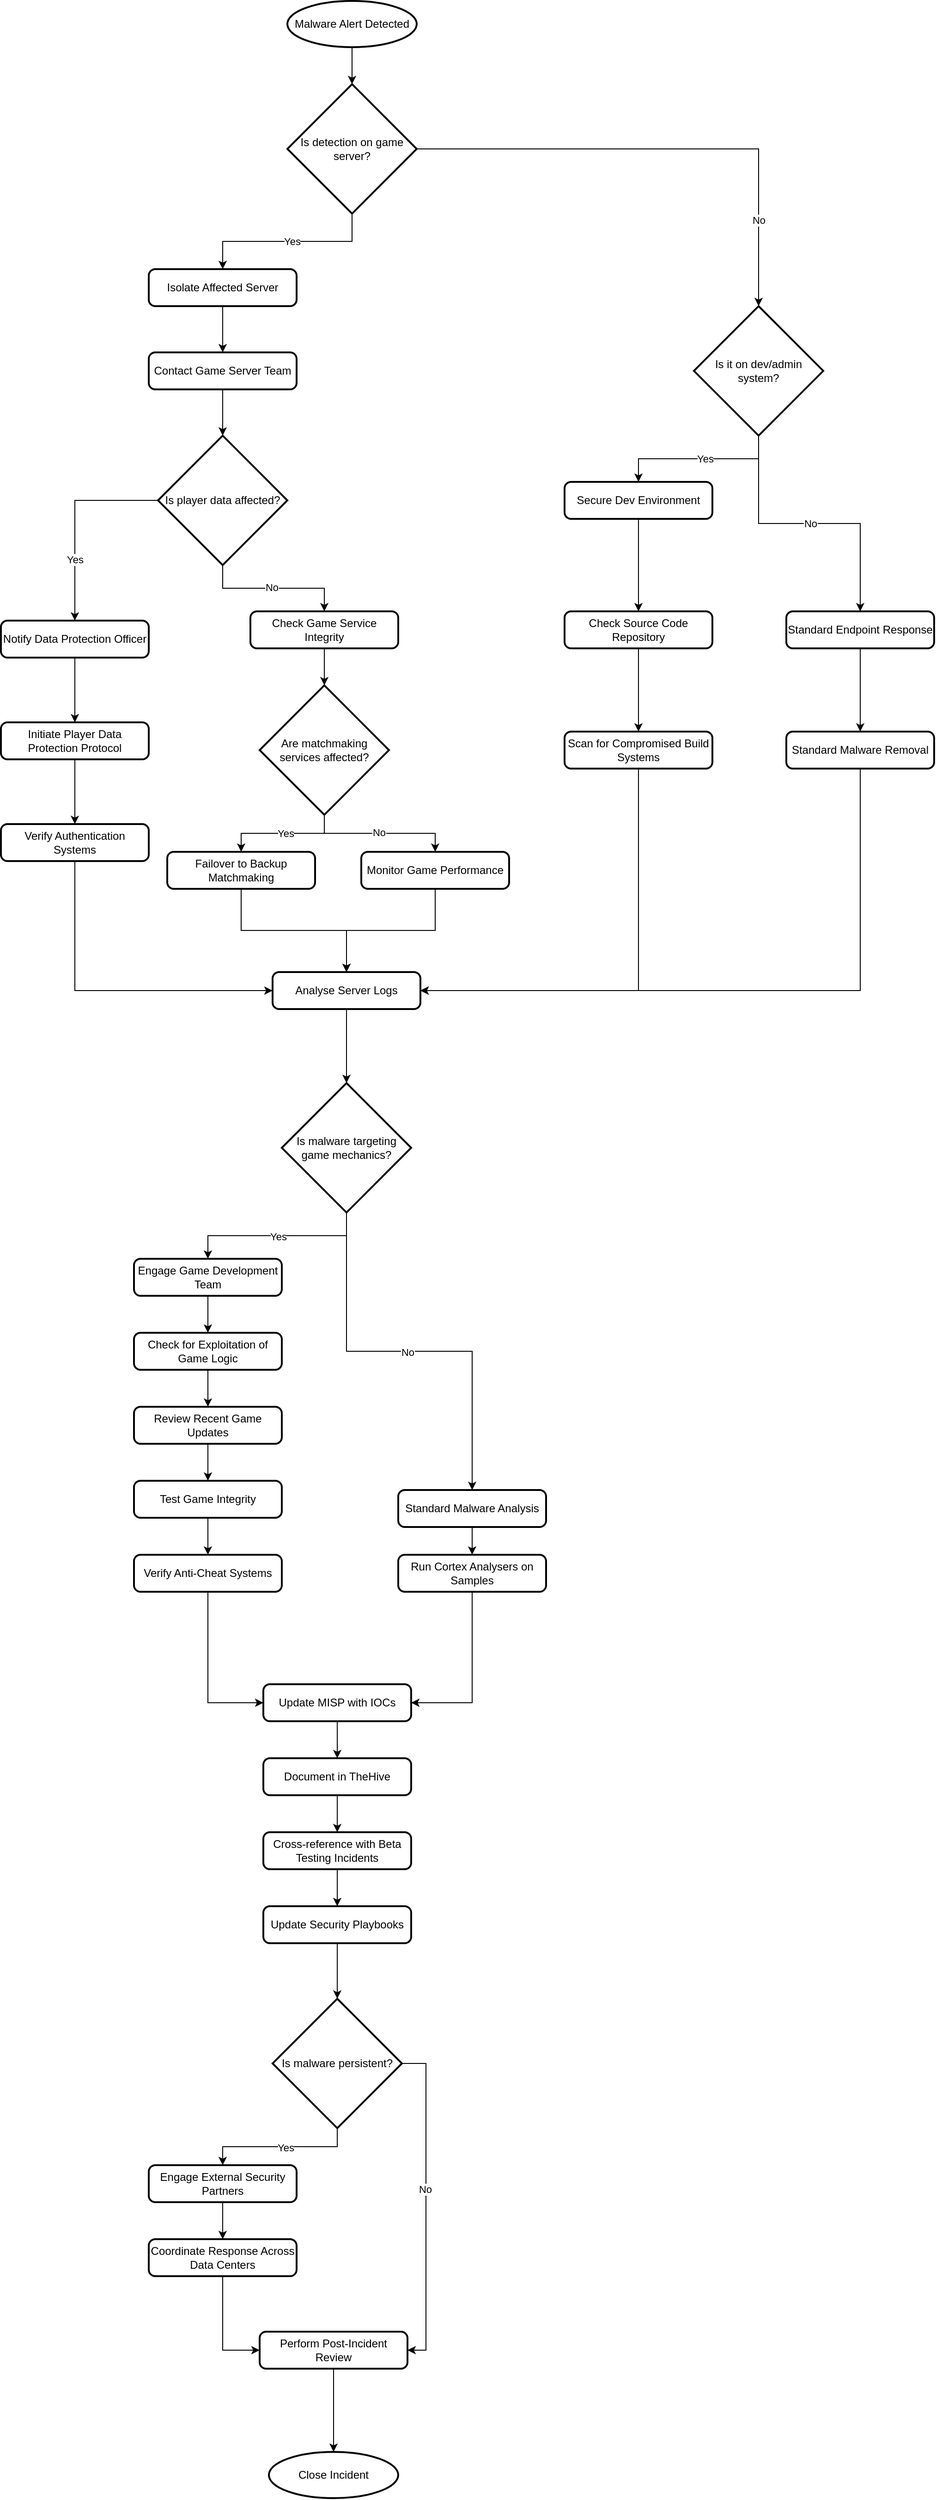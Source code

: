 <mxfile version="26.0.12">
  <diagram id="C5RBs43oDa-KdzZeNtuy" name="Page-1">
    <mxGraphModel dx="1509" dy="777" grid="1" gridSize="10" guides="1" tooltips="1" connect="1" arrows="1" fold="1" page="1" pageScale="1" pageWidth="827" pageHeight="1169" background="#ffffff" math="0" shadow="0">
      <root>
        <mxCell id="WIyWlLk6GJQsqaUBKTNV-0" />
        <mxCell id="WIyWlLk6GJQsqaUBKTNV-1" parent="WIyWlLk6GJQsqaUBKTNV-0" />
        <mxCell id="yNhttBrXtNoUmCnIIdbw-0" value="Malware Alert Detected" style="strokeWidth=2;html=1;shape=mxgraph.flowchart.start_1;whiteSpace=wrap;" vertex="1" parent="WIyWlLk6GJQsqaUBKTNV-1">
          <mxGeometry x="350" y="90" width="140" height="50" as="geometry" />
        </mxCell>
        <mxCell id="yNhttBrXtNoUmCnIIdbw-6" style="edgeStyle=orthogonalEdgeStyle;rounded=0;orthogonalLoop=1;jettySize=auto;html=1;entryX=0.5;entryY=0;entryDx=0;entryDy=0;" edge="1" parent="WIyWlLk6GJQsqaUBKTNV-1" source="yNhttBrXtNoUmCnIIdbw-1" target="yNhttBrXtNoUmCnIIdbw-5">
          <mxGeometry relative="1" as="geometry" />
        </mxCell>
        <mxCell id="yNhttBrXtNoUmCnIIdbw-7" value="Yes" style="edgeLabel;html=1;align=center;verticalAlign=middle;resizable=0;points=[];" vertex="1" connectable="0" parent="yNhttBrXtNoUmCnIIdbw-6">
          <mxGeometry x="-0.048" relative="1" as="geometry">
            <mxPoint as="offset" />
          </mxGeometry>
        </mxCell>
        <mxCell id="yNhttBrXtNoUmCnIIdbw-1" value="Is detection on game server?" style="strokeWidth=2;html=1;shape=mxgraph.flowchart.decision;whiteSpace=wrap;" vertex="1" parent="WIyWlLk6GJQsqaUBKTNV-1">
          <mxGeometry x="350" y="180" width="140" height="140" as="geometry" />
        </mxCell>
        <mxCell id="yNhttBrXtNoUmCnIIdbw-2" style="edgeStyle=orthogonalEdgeStyle;rounded=0;orthogonalLoop=1;jettySize=auto;html=1;entryX=0.5;entryY=0;entryDx=0;entryDy=0;entryPerimeter=0;" edge="1" parent="WIyWlLk6GJQsqaUBKTNV-1" source="yNhttBrXtNoUmCnIIdbw-0" target="yNhttBrXtNoUmCnIIdbw-1">
          <mxGeometry relative="1" as="geometry" />
        </mxCell>
        <mxCell id="yNhttBrXtNoUmCnIIdbw-9" style="edgeStyle=orthogonalEdgeStyle;rounded=0;orthogonalLoop=1;jettySize=auto;html=1;entryX=0.5;entryY=0;entryDx=0;entryDy=0;" edge="1" parent="WIyWlLk6GJQsqaUBKTNV-1" source="yNhttBrXtNoUmCnIIdbw-5" target="yNhttBrXtNoUmCnIIdbw-8">
          <mxGeometry relative="1" as="geometry" />
        </mxCell>
        <mxCell id="yNhttBrXtNoUmCnIIdbw-5" value="Isolate Affected Server" style="rounded=1;whiteSpace=wrap;html=1;absoluteArcSize=1;arcSize=14;strokeWidth=2;" vertex="1" parent="WIyWlLk6GJQsqaUBKTNV-1">
          <mxGeometry x="200" y="380" width="160" height="40" as="geometry" />
        </mxCell>
        <mxCell id="yNhttBrXtNoUmCnIIdbw-8" value="Contact Game Server Team" style="rounded=1;whiteSpace=wrap;html=1;absoluteArcSize=1;arcSize=14;strokeWidth=2;" vertex="1" parent="WIyWlLk6GJQsqaUBKTNV-1">
          <mxGeometry x="200" y="470" width="160" height="40" as="geometry" />
        </mxCell>
        <mxCell id="yNhttBrXtNoUmCnIIdbw-16" style="edgeStyle=orthogonalEdgeStyle;rounded=0;orthogonalLoop=1;jettySize=auto;html=1;entryX=0.5;entryY=0;entryDx=0;entryDy=0;" edge="1" parent="WIyWlLk6GJQsqaUBKTNV-1" source="yNhttBrXtNoUmCnIIdbw-10" target="yNhttBrXtNoUmCnIIdbw-15">
          <mxGeometry relative="1" as="geometry" />
        </mxCell>
        <mxCell id="yNhttBrXtNoUmCnIIdbw-17" value="Yes" style="edgeLabel;html=1;align=center;verticalAlign=middle;resizable=0;points=[];" vertex="1" connectable="0" parent="yNhttBrXtNoUmCnIIdbw-16">
          <mxGeometry x="0.4" relative="1" as="geometry">
            <mxPoint as="offset" />
          </mxGeometry>
        </mxCell>
        <mxCell id="yNhttBrXtNoUmCnIIdbw-26" style="edgeStyle=orthogonalEdgeStyle;rounded=0;orthogonalLoop=1;jettySize=auto;html=1;entryX=0.5;entryY=0;entryDx=0;entryDy=0;" edge="1" parent="WIyWlLk6GJQsqaUBKTNV-1" source="yNhttBrXtNoUmCnIIdbw-10" target="yNhttBrXtNoUmCnIIdbw-22">
          <mxGeometry relative="1" as="geometry" />
        </mxCell>
        <mxCell id="yNhttBrXtNoUmCnIIdbw-27" value="No" style="edgeLabel;html=1;align=center;verticalAlign=middle;resizable=0;points=[];" vertex="1" connectable="0" parent="yNhttBrXtNoUmCnIIdbw-26">
          <mxGeometry x="-0.025" y="1" relative="1" as="geometry">
            <mxPoint as="offset" />
          </mxGeometry>
        </mxCell>
        <mxCell id="yNhttBrXtNoUmCnIIdbw-10" value="Is player data affected?" style="strokeWidth=2;html=1;shape=mxgraph.flowchart.decision;whiteSpace=wrap;" vertex="1" parent="WIyWlLk6GJQsqaUBKTNV-1">
          <mxGeometry x="210" y="560" width="140" height="140" as="geometry" />
        </mxCell>
        <mxCell id="yNhttBrXtNoUmCnIIdbw-11" style="edgeStyle=orthogonalEdgeStyle;rounded=0;orthogonalLoop=1;jettySize=auto;html=1;entryX=0.5;entryY=0;entryDx=0;entryDy=0;entryPerimeter=0;" edge="1" parent="WIyWlLk6GJQsqaUBKTNV-1" source="yNhttBrXtNoUmCnIIdbw-8" target="yNhttBrXtNoUmCnIIdbw-10">
          <mxGeometry relative="1" as="geometry" />
        </mxCell>
        <mxCell id="yNhttBrXtNoUmCnIIdbw-41" style="edgeStyle=orthogonalEdgeStyle;rounded=0;orthogonalLoop=1;jettySize=auto;html=1;entryX=0.5;entryY=0;entryDx=0;entryDy=0;" edge="1" parent="WIyWlLk6GJQsqaUBKTNV-1" source="yNhttBrXtNoUmCnIIdbw-12" target="yNhttBrXtNoUmCnIIdbw-40">
          <mxGeometry relative="1" as="geometry" />
        </mxCell>
        <mxCell id="yNhttBrXtNoUmCnIIdbw-42" value="Yes" style="edgeLabel;html=1;align=center;verticalAlign=middle;resizable=0;points=[];" vertex="1" connectable="0" parent="yNhttBrXtNoUmCnIIdbw-41">
          <mxGeometry x="-0.078" relative="1" as="geometry">
            <mxPoint as="offset" />
          </mxGeometry>
        </mxCell>
        <mxCell id="yNhttBrXtNoUmCnIIdbw-50" style="edgeStyle=orthogonalEdgeStyle;rounded=0;orthogonalLoop=1;jettySize=auto;html=1;entryX=0.5;entryY=0;entryDx=0;entryDy=0;" edge="1" parent="WIyWlLk6GJQsqaUBKTNV-1" source="yNhttBrXtNoUmCnIIdbw-12" target="yNhttBrXtNoUmCnIIdbw-49">
          <mxGeometry relative="1" as="geometry" />
        </mxCell>
        <mxCell id="yNhttBrXtNoUmCnIIdbw-51" value="No" style="edgeLabel;html=1;align=center;verticalAlign=middle;resizable=0;points=[];" vertex="1" connectable="0" parent="yNhttBrXtNoUmCnIIdbw-50">
          <mxGeometry x="0.007" relative="1" as="geometry">
            <mxPoint as="offset" />
          </mxGeometry>
        </mxCell>
        <mxCell id="yNhttBrXtNoUmCnIIdbw-12" value="Is it on dev/admin system?" style="strokeWidth=2;html=1;shape=mxgraph.flowchart.decision;whiteSpace=wrap;" vertex="1" parent="WIyWlLk6GJQsqaUBKTNV-1">
          <mxGeometry x="790" y="420" width="140" height="140" as="geometry" />
        </mxCell>
        <mxCell id="yNhttBrXtNoUmCnIIdbw-13" style="edgeStyle=orthogonalEdgeStyle;rounded=0;orthogonalLoop=1;jettySize=auto;html=1;entryX=0.5;entryY=0;entryDx=0;entryDy=0;entryPerimeter=0;" edge="1" parent="WIyWlLk6GJQsqaUBKTNV-1" source="yNhttBrXtNoUmCnIIdbw-1" target="yNhttBrXtNoUmCnIIdbw-12">
          <mxGeometry relative="1" as="geometry" />
        </mxCell>
        <mxCell id="yNhttBrXtNoUmCnIIdbw-46" value="No" style="edgeLabel;html=1;align=center;verticalAlign=middle;resizable=0;points=[];" vertex="1" connectable="0" parent="yNhttBrXtNoUmCnIIdbw-13">
          <mxGeometry x="0.656" relative="1" as="geometry">
            <mxPoint as="offset" />
          </mxGeometry>
        </mxCell>
        <mxCell id="yNhttBrXtNoUmCnIIdbw-19" style="edgeStyle=orthogonalEdgeStyle;rounded=0;orthogonalLoop=1;jettySize=auto;html=1;entryX=0.5;entryY=0;entryDx=0;entryDy=0;" edge="1" parent="WIyWlLk6GJQsqaUBKTNV-1" source="yNhttBrXtNoUmCnIIdbw-15" target="yNhttBrXtNoUmCnIIdbw-18">
          <mxGeometry relative="1" as="geometry" />
        </mxCell>
        <mxCell id="yNhttBrXtNoUmCnIIdbw-15" value="Notify Data Protection Officer" style="rounded=1;whiteSpace=wrap;html=1;absoluteArcSize=1;arcSize=14;strokeWidth=2;" vertex="1" parent="WIyWlLk6GJQsqaUBKTNV-1">
          <mxGeometry x="40" y="760" width="160" height="40" as="geometry" />
        </mxCell>
        <mxCell id="yNhttBrXtNoUmCnIIdbw-21" style="edgeStyle=orthogonalEdgeStyle;rounded=0;orthogonalLoop=1;jettySize=auto;html=1;entryX=0.5;entryY=0;entryDx=0;entryDy=0;" edge="1" parent="WIyWlLk6GJQsqaUBKTNV-1" source="yNhttBrXtNoUmCnIIdbw-18" target="yNhttBrXtNoUmCnIIdbw-20">
          <mxGeometry relative="1" as="geometry" />
        </mxCell>
        <mxCell id="yNhttBrXtNoUmCnIIdbw-18" value="Initiate Player Data Protection Protocol" style="rounded=1;whiteSpace=wrap;html=1;absoluteArcSize=1;arcSize=14;strokeWidth=2;" vertex="1" parent="WIyWlLk6GJQsqaUBKTNV-1">
          <mxGeometry x="40" y="870" width="160" height="40" as="geometry" />
        </mxCell>
        <mxCell id="yNhttBrXtNoUmCnIIdbw-36" style="edgeStyle=orthogonalEdgeStyle;rounded=0;orthogonalLoop=1;jettySize=auto;html=1;entryX=0;entryY=0.5;entryDx=0;entryDy=0;" edge="1" parent="WIyWlLk6GJQsqaUBKTNV-1" source="yNhttBrXtNoUmCnIIdbw-20" target="yNhttBrXtNoUmCnIIdbw-35">
          <mxGeometry relative="1" as="geometry">
            <Array as="points">
              <mxPoint x="120" y="1160" />
            </Array>
          </mxGeometry>
        </mxCell>
        <mxCell id="yNhttBrXtNoUmCnIIdbw-20" value="Verify Authentication Systems" style="rounded=1;whiteSpace=wrap;html=1;absoluteArcSize=1;arcSize=14;strokeWidth=2;" vertex="1" parent="WIyWlLk6GJQsqaUBKTNV-1">
          <mxGeometry x="40" y="980" width="160" height="40" as="geometry" />
        </mxCell>
        <mxCell id="yNhttBrXtNoUmCnIIdbw-22" value="Check Game Service Integrity" style="rounded=1;whiteSpace=wrap;html=1;absoluteArcSize=1;arcSize=14;strokeWidth=2;" vertex="1" parent="WIyWlLk6GJQsqaUBKTNV-1">
          <mxGeometry x="310" y="750" width="160" height="40" as="geometry" />
        </mxCell>
        <mxCell id="yNhttBrXtNoUmCnIIdbw-30" style="edgeStyle=orthogonalEdgeStyle;rounded=0;orthogonalLoop=1;jettySize=auto;html=1;entryX=0.5;entryY=0;entryDx=0;entryDy=0;" edge="1" parent="WIyWlLk6GJQsqaUBKTNV-1" source="yNhttBrXtNoUmCnIIdbw-25" target="yNhttBrXtNoUmCnIIdbw-29">
          <mxGeometry relative="1" as="geometry" />
        </mxCell>
        <mxCell id="yNhttBrXtNoUmCnIIdbw-31" value="Yes" style="edgeLabel;html=1;align=center;verticalAlign=middle;resizable=0;points=[];" vertex="1" connectable="0" parent="yNhttBrXtNoUmCnIIdbw-30">
          <mxGeometry x="-0.046" relative="1" as="geometry">
            <mxPoint as="offset" />
          </mxGeometry>
        </mxCell>
        <mxCell id="yNhttBrXtNoUmCnIIdbw-33" style="edgeStyle=orthogonalEdgeStyle;rounded=0;orthogonalLoop=1;jettySize=auto;html=1;entryX=0.5;entryY=0;entryDx=0;entryDy=0;" edge="1" parent="WIyWlLk6GJQsqaUBKTNV-1" source="yNhttBrXtNoUmCnIIdbw-25" target="yNhttBrXtNoUmCnIIdbw-32">
          <mxGeometry relative="1" as="geometry" />
        </mxCell>
        <mxCell id="yNhttBrXtNoUmCnIIdbw-34" value="No" style="edgeLabel;html=1;align=center;verticalAlign=middle;resizable=0;points=[];" vertex="1" connectable="0" parent="yNhttBrXtNoUmCnIIdbw-33">
          <mxGeometry x="-0.013" y="1" relative="1" as="geometry">
            <mxPoint as="offset" />
          </mxGeometry>
        </mxCell>
        <mxCell id="yNhttBrXtNoUmCnIIdbw-25" value="Are matchmaking services affected?" style="strokeWidth=2;html=1;shape=mxgraph.flowchart.decision;whiteSpace=wrap;" vertex="1" parent="WIyWlLk6GJQsqaUBKTNV-1">
          <mxGeometry x="320" y="830" width="140" height="140" as="geometry" />
        </mxCell>
        <mxCell id="yNhttBrXtNoUmCnIIdbw-28" style="edgeStyle=orthogonalEdgeStyle;rounded=0;orthogonalLoop=1;jettySize=auto;html=1;entryX=0.5;entryY=0;entryDx=0;entryDy=0;entryPerimeter=0;" edge="1" parent="WIyWlLk6GJQsqaUBKTNV-1" source="yNhttBrXtNoUmCnIIdbw-22" target="yNhttBrXtNoUmCnIIdbw-25">
          <mxGeometry relative="1" as="geometry" />
        </mxCell>
        <mxCell id="yNhttBrXtNoUmCnIIdbw-37" style="edgeStyle=orthogonalEdgeStyle;rounded=0;orthogonalLoop=1;jettySize=auto;html=1;entryX=0.5;entryY=0;entryDx=0;entryDy=0;" edge="1" parent="WIyWlLk6GJQsqaUBKTNV-1" source="yNhttBrXtNoUmCnIIdbw-29" target="yNhttBrXtNoUmCnIIdbw-35">
          <mxGeometry relative="1" as="geometry" />
        </mxCell>
        <mxCell id="yNhttBrXtNoUmCnIIdbw-29" value="Failover to Backup Matchmaking" style="rounded=1;whiteSpace=wrap;html=1;absoluteArcSize=1;arcSize=14;strokeWidth=2;" vertex="1" parent="WIyWlLk6GJQsqaUBKTNV-1">
          <mxGeometry x="220" y="1010" width="160" height="40" as="geometry" />
        </mxCell>
        <mxCell id="yNhttBrXtNoUmCnIIdbw-38" style="edgeStyle=orthogonalEdgeStyle;rounded=0;orthogonalLoop=1;jettySize=auto;html=1;entryX=0.5;entryY=0;entryDx=0;entryDy=0;" edge="1" parent="WIyWlLk6GJQsqaUBKTNV-1" source="yNhttBrXtNoUmCnIIdbw-32" target="yNhttBrXtNoUmCnIIdbw-35">
          <mxGeometry relative="1" as="geometry" />
        </mxCell>
        <mxCell id="yNhttBrXtNoUmCnIIdbw-32" value="Monitor Game Performance" style="rounded=1;whiteSpace=wrap;html=1;absoluteArcSize=1;arcSize=14;strokeWidth=2;" vertex="1" parent="WIyWlLk6GJQsqaUBKTNV-1">
          <mxGeometry x="430" y="1010" width="160" height="40" as="geometry" />
        </mxCell>
        <mxCell id="yNhttBrXtNoUmCnIIdbw-35" value="Analyse Server Logs" style="rounded=1;whiteSpace=wrap;html=1;absoluteArcSize=1;arcSize=14;strokeWidth=2;" vertex="1" parent="WIyWlLk6GJQsqaUBKTNV-1">
          <mxGeometry x="334" y="1140" width="160" height="40" as="geometry" />
        </mxCell>
        <mxCell id="yNhttBrXtNoUmCnIIdbw-44" style="edgeStyle=orthogonalEdgeStyle;rounded=0;orthogonalLoop=1;jettySize=auto;html=1;entryX=0.5;entryY=0;entryDx=0;entryDy=0;" edge="1" parent="WIyWlLk6GJQsqaUBKTNV-1" source="yNhttBrXtNoUmCnIIdbw-40" target="yNhttBrXtNoUmCnIIdbw-43">
          <mxGeometry relative="1" as="geometry" />
        </mxCell>
        <mxCell id="yNhttBrXtNoUmCnIIdbw-40" value="Secure Dev Environment" style="rounded=1;whiteSpace=wrap;html=1;absoluteArcSize=1;arcSize=14;strokeWidth=2;" vertex="1" parent="WIyWlLk6GJQsqaUBKTNV-1">
          <mxGeometry x="650" y="610" width="160" height="40" as="geometry" />
        </mxCell>
        <mxCell id="yNhttBrXtNoUmCnIIdbw-47" style="edgeStyle=orthogonalEdgeStyle;rounded=0;orthogonalLoop=1;jettySize=auto;html=1;entryX=0.5;entryY=0;entryDx=0;entryDy=0;" edge="1" parent="WIyWlLk6GJQsqaUBKTNV-1" source="yNhttBrXtNoUmCnIIdbw-43" target="yNhttBrXtNoUmCnIIdbw-45">
          <mxGeometry relative="1" as="geometry" />
        </mxCell>
        <mxCell id="yNhttBrXtNoUmCnIIdbw-43" value="Check Source Code Repository" style="rounded=1;whiteSpace=wrap;html=1;absoluteArcSize=1;arcSize=14;strokeWidth=2;" vertex="1" parent="WIyWlLk6GJQsqaUBKTNV-1">
          <mxGeometry x="650" y="750" width="160" height="40" as="geometry" />
        </mxCell>
        <mxCell id="yNhttBrXtNoUmCnIIdbw-48" style="edgeStyle=orthogonalEdgeStyle;rounded=0;orthogonalLoop=1;jettySize=auto;html=1;entryX=1;entryY=0.5;entryDx=0;entryDy=0;" edge="1" parent="WIyWlLk6GJQsqaUBKTNV-1" source="yNhttBrXtNoUmCnIIdbw-45" target="yNhttBrXtNoUmCnIIdbw-35">
          <mxGeometry relative="1" as="geometry">
            <Array as="points">
              <mxPoint x="730" y="1160" />
            </Array>
          </mxGeometry>
        </mxCell>
        <mxCell id="yNhttBrXtNoUmCnIIdbw-45" value="Scan for Compromised Build Systems" style="rounded=1;whiteSpace=wrap;html=1;absoluteArcSize=1;arcSize=14;strokeWidth=2;" vertex="1" parent="WIyWlLk6GJQsqaUBKTNV-1">
          <mxGeometry x="650" y="880" width="160" height="40" as="geometry" />
        </mxCell>
        <mxCell id="yNhttBrXtNoUmCnIIdbw-53" style="edgeStyle=orthogonalEdgeStyle;rounded=0;orthogonalLoop=1;jettySize=auto;html=1;entryX=0.5;entryY=0;entryDx=0;entryDy=0;" edge="1" parent="WIyWlLk6GJQsqaUBKTNV-1" source="yNhttBrXtNoUmCnIIdbw-49" target="yNhttBrXtNoUmCnIIdbw-52">
          <mxGeometry relative="1" as="geometry" />
        </mxCell>
        <mxCell id="yNhttBrXtNoUmCnIIdbw-49" value="Standard Endpoint Response" style="rounded=1;whiteSpace=wrap;html=1;absoluteArcSize=1;arcSize=14;strokeWidth=2;" vertex="1" parent="WIyWlLk6GJQsqaUBKTNV-1">
          <mxGeometry x="890" y="750" width="160" height="40" as="geometry" />
        </mxCell>
        <mxCell id="yNhttBrXtNoUmCnIIdbw-54" style="edgeStyle=orthogonalEdgeStyle;rounded=0;orthogonalLoop=1;jettySize=auto;html=1;entryX=1;entryY=0.5;entryDx=0;entryDy=0;" edge="1" parent="WIyWlLk6GJQsqaUBKTNV-1" source="yNhttBrXtNoUmCnIIdbw-52" target="yNhttBrXtNoUmCnIIdbw-35">
          <mxGeometry relative="1" as="geometry">
            <Array as="points">
              <mxPoint x="970" y="1160" />
            </Array>
          </mxGeometry>
        </mxCell>
        <mxCell id="yNhttBrXtNoUmCnIIdbw-52" value="Standard Malware Removal" style="rounded=1;whiteSpace=wrap;html=1;absoluteArcSize=1;arcSize=14;strokeWidth=2;" vertex="1" parent="WIyWlLk6GJQsqaUBKTNV-1">
          <mxGeometry x="890" y="880" width="160" height="40" as="geometry" />
        </mxCell>
        <mxCell id="yNhttBrXtNoUmCnIIdbw-66" style="edgeStyle=orthogonalEdgeStyle;rounded=0;orthogonalLoop=1;jettySize=auto;html=1;entryX=0.5;entryY=0;entryDx=0;entryDy=0;" edge="1" parent="WIyWlLk6GJQsqaUBKTNV-1" source="yNhttBrXtNoUmCnIIdbw-55" target="yNhttBrXtNoUmCnIIdbw-57">
          <mxGeometry relative="1" as="geometry" />
        </mxCell>
        <mxCell id="yNhttBrXtNoUmCnIIdbw-67" value="Yes" style="edgeLabel;html=1;align=center;verticalAlign=middle;resizable=0;points=[];" vertex="1" connectable="0" parent="yNhttBrXtNoUmCnIIdbw-66">
          <mxGeometry x="-0.01" y="1" relative="1" as="geometry">
            <mxPoint as="offset" />
          </mxGeometry>
        </mxCell>
        <mxCell id="yNhttBrXtNoUmCnIIdbw-71" style="edgeStyle=orthogonalEdgeStyle;rounded=0;orthogonalLoop=1;jettySize=auto;html=1;entryX=0.5;entryY=0;entryDx=0;entryDy=0;" edge="1" parent="WIyWlLk6GJQsqaUBKTNV-1" source="yNhttBrXtNoUmCnIIdbw-55" target="yNhttBrXtNoUmCnIIdbw-68">
          <mxGeometry relative="1" as="geometry" />
        </mxCell>
        <mxCell id="yNhttBrXtNoUmCnIIdbw-72" value="No" style="edgeLabel;html=1;align=center;verticalAlign=middle;resizable=0;points=[];" vertex="1" connectable="0" parent="yNhttBrXtNoUmCnIIdbw-71">
          <mxGeometry x="-0.009" y="-1" relative="1" as="geometry">
            <mxPoint as="offset" />
          </mxGeometry>
        </mxCell>
        <mxCell id="yNhttBrXtNoUmCnIIdbw-55" value="Is malware targeting game mechanics?" style="strokeWidth=2;html=1;shape=mxgraph.flowchart.decision;whiteSpace=wrap;" vertex="1" parent="WIyWlLk6GJQsqaUBKTNV-1">
          <mxGeometry x="344" y="1260" width="140" height="140" as="geometry" />
        </mxCell>
        <mxCell id="yNhttBrXtNoUmCnIIdbw-56" style="edgeStyle=orthogonalEdgeStyle;rounded=0;orthogonalLoop=1;jettySize=auto;html=1;entryX=0.5;entryY=0;entryDx=0;entryDy=0;entryPerimeter=0;" edge="1" parent="WIyWlLk6GJQsqaUBKTNV-1" source="yNhttBrXtNoUmCnIIdbw-35" target="yNhttBrXtNoUmCnIIdbw-55">
          <mxGeometry relative="1" as="geometry" />
        </mxCell>
        <mxCell id="yNhttBrXtNoUmCnIIdbw-62" style="edgeStyle=orthogonalEdgeStyle;rounded=0;orthogonalLoop=1;jettySize=auto;html=1;entryX=0.5;entryY=0;entryDx=0;entryDy=0;" edge="1" parent="WIyWlLk6GJQsqaUBKTNV-1" source="yNhttBrXtNoUmCnIIdbw-57" target="yNhttBrXtNoUmCnIIdbw-58">
          <mxGeometry relative="1" as="geometry" />
        </mxCell>
        <mxCell id="yNhttBrXtNoUmCnIIdbw-57" value="Engage Game Development Team" style="rounded=1;whiteSpace=wrap;html=1;absoluteArcSize=1;arcSize=14;strokeWidth=2;" vertex="1" parent="WIyWlLk6GJQsqaUBKTNV-1">
          <mxGeometry x="184" y="1450" width="160" height="40" as="geometry" />
        </mxCell>
        <mxCell id="yNhttBrXtNoUmCnIIdbw-63" style="edgeStyle=orthogonalEdgeStyle;rounded=0;orthogonalLoop=1;jettySize=auto;html=1;exitX=0.5;exitY=1;exitDx=0;exitDy=0;entryX=0.5;entryY=0;entryDx=0;entryDy=0;" edge="1" parent="WIyWlLk6GJQsqaUBKTNV-1" source="yNhttBrXtNoUmCnIIdbw-58" target="yNhttBrXtNoUmCnIIdbw-59">
          <mxGeometry relative="1" as="geometry" />
        </mxCell>
        <mxCell id="yNhttBrXtNoUmCnIIdbw-58" value="Check for Exploitation of Game Logic" style="rounded=1;whiteSpace=wrap;html=1;absoluteArcSize=1;arcSize=14;strokeWidth=2;" vertex="1" parent="WIyWlLk6GJQsqaUBKTNV-1">
          <mxGeometry x="184" y="1530" width="160" height="40" as="geometry" />
        </mxCell>
        <mxCell id="yNhttBrXtNoUmCnIIdbw-64" style="edgeStyle=orthogonalEdgeStyle;rounded=0;orthogonalLoop=1;jettySize=auto;html=1;entryX=0.5;entryY=0;entryDx=0;entryDy=0;" edge="1" parent="WIyWlLk6GJQsqaUBKTNV-1" source="yNhttBrXtNoUmCnIIdbw-59" target="yNhttBrXtNoUmCnIIdbw-60">
          <mxGeometry relative="1" as="geometry" />
        </mxCell>
        <mxCell id="yNhttBrXtNoUmCnIIdbw-59" value="Review Recent Game Updates" style="rounded=1;whiteSpace=wrap;html=1;absoluteArcSize=1;arcSize=14;strokeWidth=2;" vertex="1" parent="WIyWlLk6GJQsqaUBKTNV-1">
          <mxGeometry x="184" y="1610" width="160" height="40" as="geometry" />
        </mxCell>
        <mxCell id="yNhttBrXtNoUmCnIIdbw-65" style="edgeStyle=orthogonalEdgeStyle;rounded=0;orthogonalLoop=1;jettySize=auto;html=1;entryX=0.5;entryY=0;entryDx=0;entryDy=0;" edge="1" parent="WIyWlLk6GJQsqaUBKTNV-1" source="yNhttBrXtNoUmCnIIdbw-60" target="yNhttBrXtNoUmCnIIdbw-61">
          <mxGeometry relative="1" as="geometry" />
        </mxCell>
        <mxCell id="yNhttBrXtNoUmCnIIdbw-60" value="Test Game Integrity" style="rounded=1;whiteSpace=wrap;html=1;absoluteArcSize=1;arcSize=14;strokeWidth=2;" vertex="1" parent="WIyWlLk6GJQsqaUBKTNV-1">
          <mxGeometry x="184" y="1690" width="160" height="40" as="geometry" />
        </mxCell>
        <mxCell id="yNhttBrXtNoUmCnIIdbw-75" style="edgeStyle=orthogonalEdgeStyle;rounded=0;orthogonalLoop=1;jettySize=auto;html=1;entryX=0;entryY=0.5;entryDx=0;entryDy=0;" edge="1" parent="WIyWlLk6GJQsqaUBKTNV-1" source="yNhttBrXtNoUmCnIIdbw-61" target="yNhttBrXtNoUmCnIIdbw-73">
          <mxGeometry relative="1" as="geometry" />
        </mxCell>
        <mxCell id="yNhttBrXtNoUmCnIIdbw-61" value="Verify Anti-Cheat Systems" style="rounded=1;whiteSpace=wrap;html=1;absoluteArcSize=1;arcSize=14;strokeWidth=2;" vertex="1" parent="WIyWlLk6GJQsqaUBKTNV-1">
          <mxGeometry x="184" y="1770" width="160" height="40" as="geometry" />
        </mxCell>
        <mxCell id="yNhttBrXtNoUmCnIIdbw-70" style="edgeStyle=orthogonalEdgeStyle;rounded=0;orthogonalLoop=1;jettySize=auto;html=1;entryX=0.5;entryY=0;entryDx=0;entryDy=0;" edge="1" parent="WIyWlLk6GJQsqaUBKTNV-1" source="yNhttBrXtNoUmCnIIdbw-68" target="yNhttBrXtNoUmCnIIdbw-69">
          <mxGeometry relative="1" as="geometry" />
        </mxCell>
        <mxCell id="yNhttBrXtNoUmCnIIdbw-68" value="Standard Malware Analysis" style="rounded=1;whiteSpace=wrap;html=1;absoluteArcSize=1;arcSize=14;strokeWidth=2;" vertex="1" parent="WIyWlLk6GJQsqaUBKTNV-1">
          <mxGeometry x="470" y="1700" width="160" height="40" as="geometry" />
        </mxCell>
        <mxCell id="yNhttBrXtNoUmCnIIdbw-74" style="edgeStyle=orthogonalEdgeStyle;rounded=0;orthogonalLoop=1;jettySize=auto;html=1;entryX=1;entryY=0.5;entryDx=0;entryDy=0;" edge="1" parent="WIyWlLk6GJQsqaUBKTNV-1" source="yNhttBrXtNoUmCnIIdbw-69" target="yNhttBrXtNoUmCnIIdbw-73">
          <mxGeometry relative="1" as="geometry" />
        </mxCell>
        <mxCell id="yNhttBrXtNoUmCnIIdbw-69" value="Run Cortex Analysers on Samples" style="rounded=1;whiteSpace=wrap;html=1;absoluteArcSize=1;arcSize=14;strokeWidth=2;" vertex="1" parent="WIyWlLk6GJQsqaUBKTNV-1">
          <mxGeometry x="470" y="1770" width="160" height="40" as="geometry" />
        </mxCell>
        <mxCell id="yNhttBrXtNoUmCnIIdbw-77" style="edgeStyle=orthogonalEdgeStyle;rounded=0;orthogonalLoop=1;jettySize=auto;html=1;entryX=0.5;entryY=0;entryDx=0;entryDy=0;" edge="1" parent="WIyWlLk6GJQsqaUBKTNV-1" source="yNhttBrXtNoUmCnIIdbw-73" target="yNhttBrXtNoUmCnIIdbw-76">
          <mxGeometry relative="1" as="geometry" />
        </mxCell>
        <mxCell id="yNhttBrXtNoUmCnIIdbw-73" value="Update MISP with IOCs" style="rounded=1;whiteSpace=wrap;html=1;absoluteArcSize=1;arcSize=14;strokeWidth=2;" vertex="1" parent="WIyWlLk6GJQsqaUBKTNV-1">
          <mxGeometry x="324" y="1910" width="160" height="40" as="geometry" />
        </mxCell>
        <mxCell id="yNhttBrXtNoUmCnIIdbw-80" style="edgeStyle=orthogonalEdgeStyle;rounded=0;orthogonalLoop=1;jettySize=auto;html=1;" edge="1" parent="WIyWlLk6GJQsqaUBKTNV-1" source="yNhttBrXtNoUmCnIIdbw-76" target="yNhttBrXtNoUmCnIIdbw-78">
          <mxGeometry relative="1" as="geometry" />
        </mxCell>
        <mxCell id="yNhttBrXtNoUmCnIIdbw-76" value="Document in TheHive" style="rounded=1;whiteSpace=wrap;html=1;absoluteArcSize=1;arcSize=14;strokeWidth=2;" vertex="1" parent="WIyWlLk6GJQsqaUBKTNV-1">
          <mxGeometry x="324" y="1990" width="160" height="40" as="geometry" />
        </mxCell>
        <mxCell id="yNhttBrXtNoUmCnIIdbw-81" style="edgeStyle=orthogonalEdgeStyle;rounded=0;orthogonalLoop=1;jettySize=auto;html=1;entryX=0.5;entryY=0;entryDx=0;entryDy=0;" edge="1" parent="WIyWlLk6GJQsqaUBKTNV-1" source="yNhttBrXtNoUmCnIIdbw-78" target="yNhttBrXtNoUmCnIIdbw-79">
          <mxGeometry relative="1" as="geometry" />
        </mxCell>
        <mxCell id="yNhttBrXtNoUmCnIIdbw-78" value="Cross-reference with Beta Testing Incidents" style="rounded=1;whiteSpace=wrap;html=1;absoluteArcSize=1;arcSize=14;strokeWidth=2;" vertex="1" parent="WIyWlLk6GJQsqaUBKTNV-1">
          <mxGeometry x="324" y="2070" width="160" height="40" as="geometry" />
        </mxCell>
        <mxCell id="yNhttBrXtNoUmCnIIdbw-79" value="Update Security Playbooks" style="rounded=1;whiteSpace=wrap;html=1;absoluteArcSize=1;arcSize=14;strokeWidth=2;" vertex="1" parent="WIyWlLk6GJQsqaUBKTNV-1">
          <mxGeometry x="324" y="2150" width="160" height="40" as="geometry" />
        </mxCell>
        <mxCell id="yNhttBrXtNoUmCnIIdbw-86" style="edgeStyle=orthogonalEdgeStyle;rounded=0;orthogonalLoop=1;jettySize=auto;html=1;entryX=0.5;entryY=0;entryDx=0;entryDy=0;" edge="1" parent="WIyWlLk6GJQsqaUBKTNV-1" source="yNhttBrXtNoUmCnIIdbw-82" target="yNhttBrXtNoUmCnIIdbw-84">
          <mxGeometry relative="1" as="geometry" />
        </mxCell>
        <mxCell id="yNhttBrXtNoUmCnIIdbw-90" value="Yes" style="edgeLabel;html=1;align=center;verticalAlign=middle;resizable=0;points=[];" vertex="1" connectable="0" parent="yNhttBrXtNoUmCnIIdbw-86">
          <mxGeometry x="-0.074" y="1" relative="1" as="geometry">
            <mxPoint as="offset" />
          </mxGeometry>
        </mxCell>
        <mxCell id="yNhttBrXtNoUmCnIIdbw-91" style="edgeStyle=orthogonalEdgeStyle;rounded=0;orthogonalLoop=1;jettySize=auto;html=1;entryX=1;entryY=0.5;entryDx=0;entryDy=0;" edge="1" parent="WIyWlLk6GJQsqaUBKTNV-1" source="yNhttBrXtNoUmCnIIdbw-82" target="yNhttBrXtNoUmCnIIdbw-88">
          <mxGeometry relative="1" as="geometry">
            <Array as="points">
              <mxPoint x="500" y="2320" />
              <mxPoint x="500" y="2630" />
            </Array>
          </mxGeometry>
        </mxCell>
        <mxCell id="yNhttBrXtNoUmCnIIdbw-92" value="No" style="edgeLabel;html=1;align=center;verticalAlign=middle;resizable=0;points=[];" vertex="1" connectable="0" parent="yNhttBrXtNoUmCnIIdbw-91">
          <mxGeometry x="-0.09" y="-1" relative="1" as="geometry">
            <mxPoint as="offset" />
          </mxGeometry>
        </mxCell>
        <mxCell id="yNhttBrXtNoUmCnIIdbw-82" value="Is malware persistent?" style="strokeWidth=2;html=1;shape=mxgraph.flowchart.decision;whiteSpace=wrap;" vertex="1" parent="WIyWlLk6GJQsqaUBKTNV-1">
          <mxGeometry x="334" y="2250" width="140" height="140" as="geometry" />
        </mxCell>
        <mxCell id="yNhttBrXtNoUmCnIIdbw-83" style="edgeStyle=orthogonalEdgeStyle;rounded=0;orthogonalLoop=1;jettySize=auto;html=1;entryX=0.5;entryY=0;entryDx=0;entryDy=0;entryPerimeter=0;" edge="1" parent="WIyWlLk6GJQsqaUBKTNV-1" source="yNhttBrXtNoUmCnIIdbw-79" target="yNhttBrXtNoUmCnIIdbw-82">
          <mxGeometry relative="1" as="geometry" />
        </mxCell>
        <mxCell id="yNhttBrXtNoUmCnIIdbw-87" style="edgeStyle=orthogonalEdgeStyle;rounded=0;orthogonalLoop=1;jettySize=auto;html=1;entryX=0.5;entryY=0;entryDx=0;entryDy=0;" edge="1" parent="WIyWlLk6GJQsqaUBKTNV-1" source="yNhttBrXtNoUmCnIIdbw-84" target="yNhttBrXtNoUmCnIIdbw-85">
          <mxGeometry relative="1" as="geometry" />
        </mxCell>
        <mxCell id="yNhttBrXtNoUmCnIIdbw-84" value="Engage External Security Partners" style="rounded=1;whiteSpace=wrap;html=1;absoluteArcSize=1;arcSize=14;strokeWidth=2;" vertex="1" parent="WIyWlLk6GJQsqaUBKTNV-1">
          <mxGeometry x="200" y="2430" width="160" height="40" as="geometry" />
        </mxCell>
        <mxCell id="yNhttBrXtNoUmCnIIdbw-89" style="edgeStyle=orthogonalEdgeStyle;rounded=0;orthogonalLoop=1;jettySize=auto;html=1;entryX=0;entryY=0.5;entryDx=0;entryDy=0;" edge="1" parent="WIyWlLk6GJQsqaUBKTNV-1" source="yNhttBrXtNoUmCnIIdbw-85" target="yNhttBrXtNoUmCnIIdbw-88">
          <mxGeometry relative="1" as="geometry" />
        </mxCell>
        <mxCell id="yNhttBrXtNoUmCnIIdbw-85" value="Coordinate Response Across Data Centers" style="rounded=1;whiteSpace=wrap;html=1;absoluteArcSize=1;arcSize=14;strokeWidth=2;" vertex="1" parent="WIyWlLk6GJQsqaUBKTNV-1">
          <mxGeometry x="200" y="2510" width="160" height="40" as="geometry" />
        </mxCell>
        <mxCell id="yNhttBrXtNoUmCnIIdbw-88" value="Perform Post-Incident Review" style="rounded=1;whiteSpace=wrap;html=1;absoluteArcSize=1;arcSize=14;strokeWidth=2;" vertex="1" parent="WIyWlLk6GJQsqaUBKTNV-1">
          <mxGeometry x="320" y="2610" width="160" height="40" as="geometry" />
        </mxCell>
        <mxCell id="yNhttBrXtNoUmCnIIdbw-93" value="Close Incident" style="strokeWidth=2;html=1;shape=mxgraph.flowchart.start_1;whiteSpace=wrap;" vertex="1" parent="WIyWlLk6GJQsqaUBKTNV-1">
          <mxGeometry x="330" y="2740" width="140" height="50" as="geometry" />
        </mxCell>
        <mxCell id="yNhttBrXtNoUmCnIIdbw-95" style="edgeStyle=orthogonalEdgeStyle;rounded=0;orthogonalLoop=1;jettySize=auto;html=1;entryX=0.5;entryY=0;entryDx=0;entryDy=0;entryPerimeter=0;" edge="1" parent="WIyWlLk6GJQsqaUBKTNV-1" source="yNhttBrXtNoUmCnIIdbw-88" target="yNhttBrXtNoUmCnIIdbw-93">
          <mxGeometry relative="1" as="geometry" />
        </mxCell>
      </root>
    </mxGraphModel>
  </diagram>
</mxfile>
